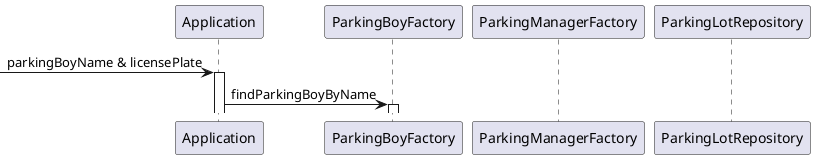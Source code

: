 @startuml parkinglot-sequence
skinparam Shadowing false
skinparam class {
    BackgroundColor PaleTurquoise
    ArrowCollor SeaGreen
}

participant Application
participant ParkingBoyFactory
participant ParkingManagerFactory
participant ParkingLotRepository

-> Application: parkingBoyName & licensePlate
activate Application

Application -> ParkingBoyFactory: findParkingBoyByName
activate ParkingBoyFactory





@enduml